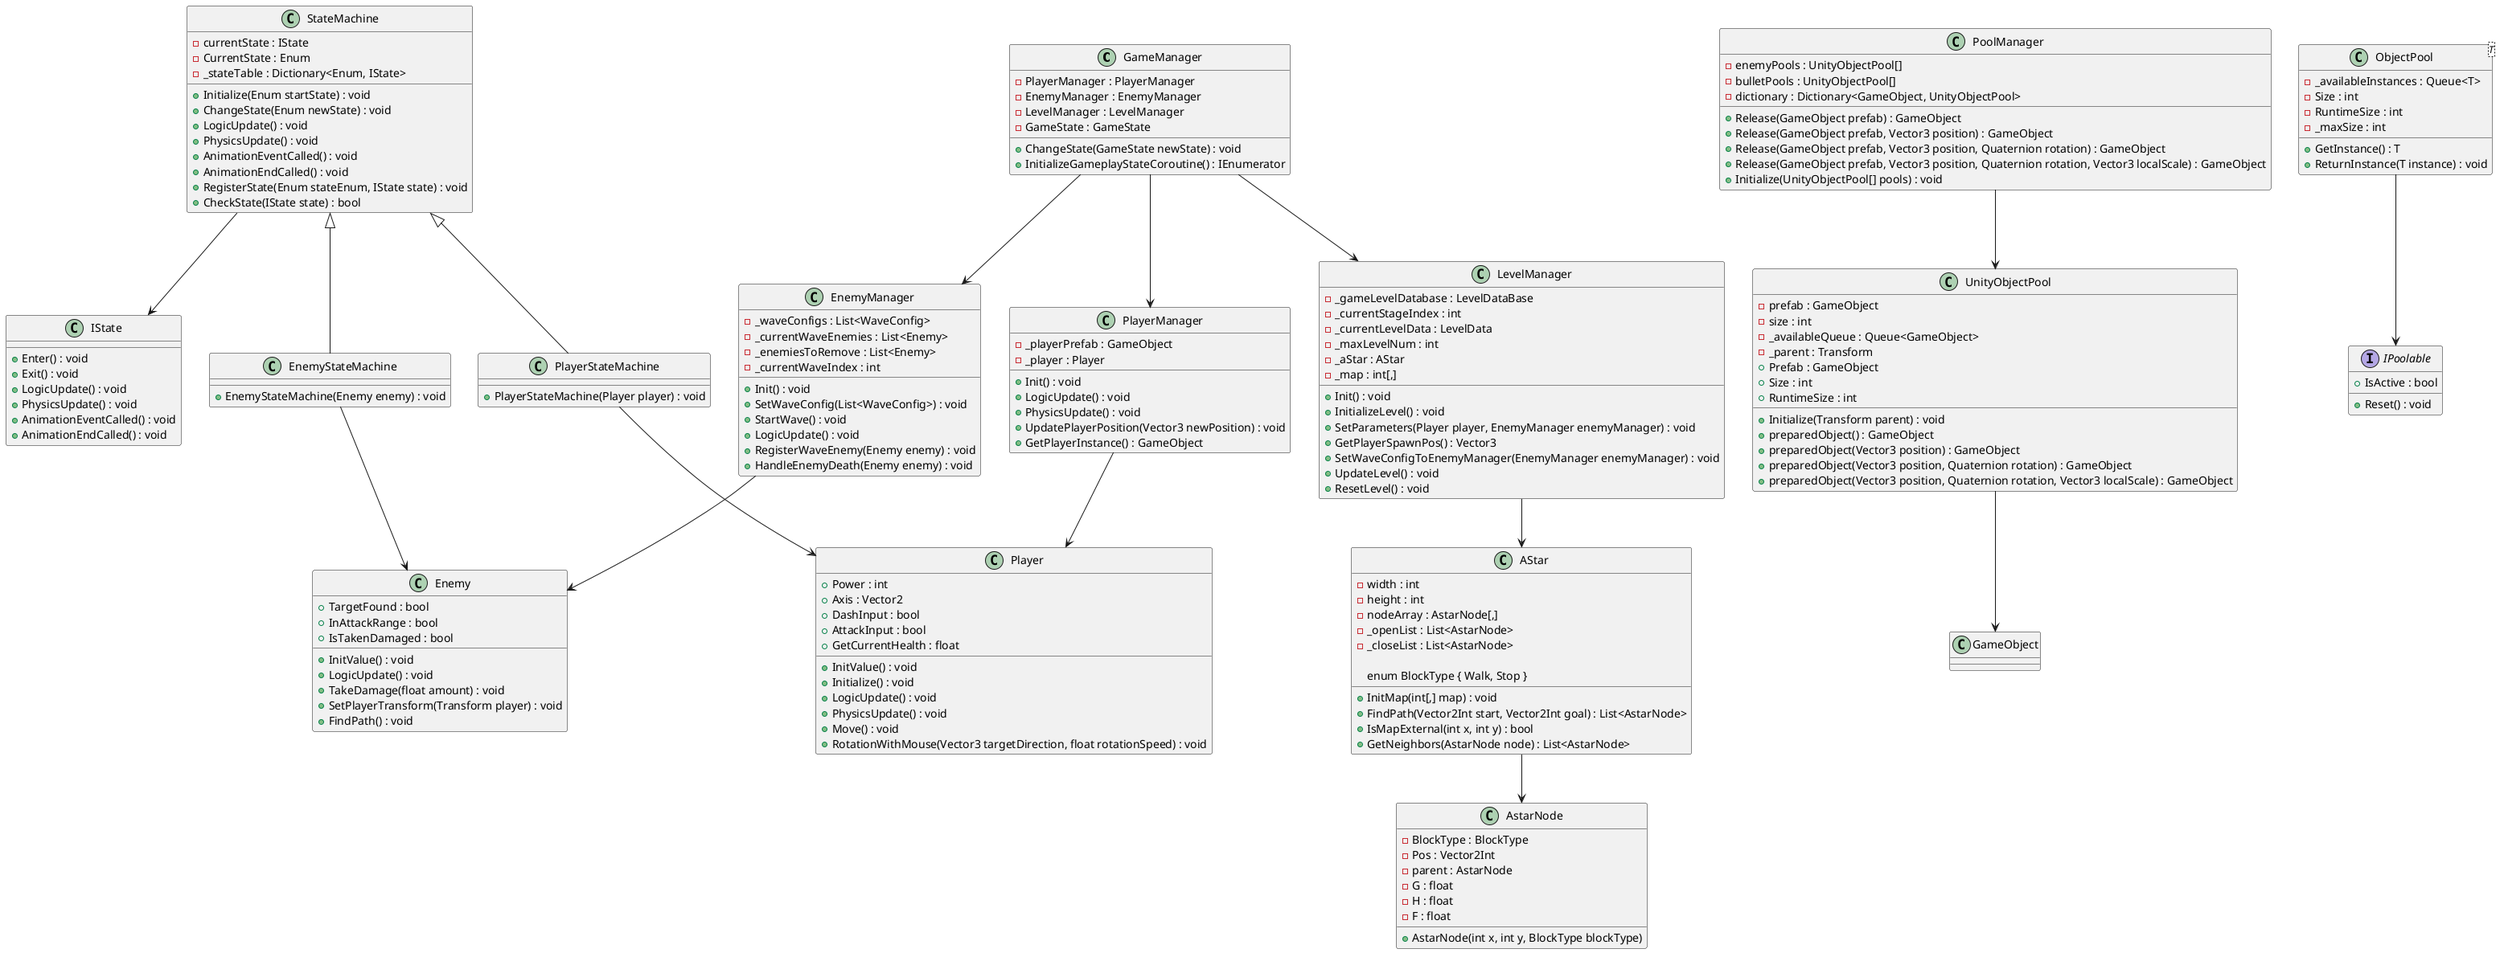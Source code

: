 @startuml MainSystem
class GameManager {
    - PlayerManager : PlayerManager
    - EnemyManager : EnemyManager
    - LevelManager : LevelManager
    - GameState : GameState
    + ChangeState(GameState newState) : void
    + InitializeGameplayStateCoroutine() : IEnumerator
}

class PlayerManager {
    - _playerPrefab : GameObject
    - _player : Player
    + Init() : void
    + LogicUpdate() : void
    + PhysicsUpdate() : void
    + UpdatePlayerPosition(Vector3 newPosition) : void
    + GetPlayerInstance() : GameObject
}

class EnemyManager {
    - _waveConfigs : List<WaveConfig>
    - _currentWaveEnemies : List<Enemy>
    - _enemiesToRemove : List<Enemy>
    - _currentWaveIndex : int
    + Init() : void
    + SetWaveConfig(List<WaveConfig>) : void
    + StartWave() : void
    + LogicUpdate() : void
    + RegisterWaveEnemy(Enemy enemy) : void
    + HandleEnemyDeath(Enemy enemy) : void
}

class LevelManager {
    - _gameLevelDatabase : LevelDataBase
    - _currentStageIndex : int
    - _currentLevelData : LevelData
    - _maxLevelNum : int
    - _aStar : AStar
    - _map : int[,]
    + Init() : void
    + InitializeLevel() : void
    + SetParameters(Player player, EnemyManager enemyManager) : void
    + GetPlayerSpawnPos() : Vector3
    + SetWaveConfigToEnemyManager(EnemyManager enemyManager) : void
    + UpdateLevel() : void
    + ResetLevel() : void
}

class Player {
    + Power : int
    + Axis : Vector2
    + DashInput : bool
    + AttackInput : bool
    + GetCurrentHealth : float
    + InitValue() : void
    + Initialize() : void
    + LogicUpdate() : void
    + PhysicsUpdate() : void
    + Move() : void
    + RotationWithMouse(Vector3 targetDirection, float rotationSpeed) : void
}

class Enemy {
    + TargetFound : bool
    + InAttackRange : bool
    + IsTakenDamaged : bool
    + InitValue() : void
    + LogicUpdate() : void
    + TakeDamage(float amount) : void
    + SetPlayerTransform(Transform player) : void
    + FindPath() : void
}

class AstarNode {
        - BlockType : BlockType
        - Pos : Vector2Int
        - parent : AstarNode
        - G : float
        - H : float
        - F : float
        + AstarNode(int x, int y, BlockType blockType)
    }

class AStar {
    - width : int
    - height : int
    - nodeArray : AstarNode[,]
    - _openList : List<AstarNode>
    - _closeList : List<AstarNode>
    + InitMap(int[,] map) : void
    + FindPath(Vector2Int start, Vector2Int goal) : List<AstarNode>
    + IsMapExternal(int x, int y) : bool
    + GetNeighbors(AstarNode node) : List<AstarNode>
    
    enum BlockType { Walk, Stop }
    
    
}

class StateMachine {
    - currentState : IState
    - CurrentState : Enum
    - _stateTable : Dictionary<Enum, IState>
    + Initialize(Enum startState) : void
    + ChangeState(Enum newState) : void
    + LogicUpdate() : void
    + PhysicsUpdate() : void
    + AnimationEventCalled() : void
    + AnimationEndCalled() : void
    + RegisterState(Enum stateEnum, IState state) : void
    + CheckState(IState state) : bool
}

class IState {
    + Enter() : void
    + Exit() : void
    + LogicUpdate() : void
    + PhysicsUpdate() : void
    + AnimationEventCalled() : void
    + AnimationEndCalled() : void
}

class PlayerStateMachine extends StateMachine {
    + PlayerStateMachine(Player player) : void
}

class EnemyStateMachine extends StateMachine {
    + EnemyStateMachine(Enemy enemy) : void
}

class PoolManager {
    - enemyPools : UnityObjectPool[]
    - bulletPools : UnityObjectPool[]
    - dictionary : Dictionary<GameObject, UnityObjectPool>
    + Release(GameObject prefab) : GameObject
    + Release(GameObject prefab, Vector3 position) : GameObject
    + Release(GameObject prefab, Vector3 position, Quaternion rotation) : GameObject
    + Release(GameObject prefab, Vector3 position, Quaternion rotation, Vector3 localScale) : GameObject
    + Initialize(UnityObjectPool[] pools) : void
}

class UnityObjectPool {
    - prefab : GameObject
    - size : int
    - _availableQueue : Queue<GameObject>
    - _parent : Transform
    + Prefab : GameObject
    + Size : int
    + RuntimeSize : int
    + Initialize(Transform parent) : void
    + preparedObject() : GameObject
    + preparedObject(Vector3 position) : GameObject
    + preparedObject(Vector3 position, Quaternion rotation) : GameObject
    + preparedObject(Vector3 position, Quaternion rotation, Vector3 localScale) : GameObject
}

class ObjectPool<T> {
    - _availableInstances : Queue<T>
    - Size : int
    - RuntimeSize : int
    - _maxSize : int
    + GetInstance() : T
    + ReturnInstance(T instance) : void
}

interface IPoolable {
    + IsActive : bool
    + Reset() : void
}

GameManager --> PlayerManager
GameManager --> EnemyManager
GameManager --> LevelManager

PlayerManager --> Player
EnemyManager --> Enemy
LevelManager --> AStar
AStar --> AstarNode

StateMachine --> IState
PlayerStateMachine --> Player
EnemyStateMachine --> Enemy

PoolManager --> UnityObjectPool
UnityObjectPool --> GameObject
ObjectPool --> IPoolable

@enduml
